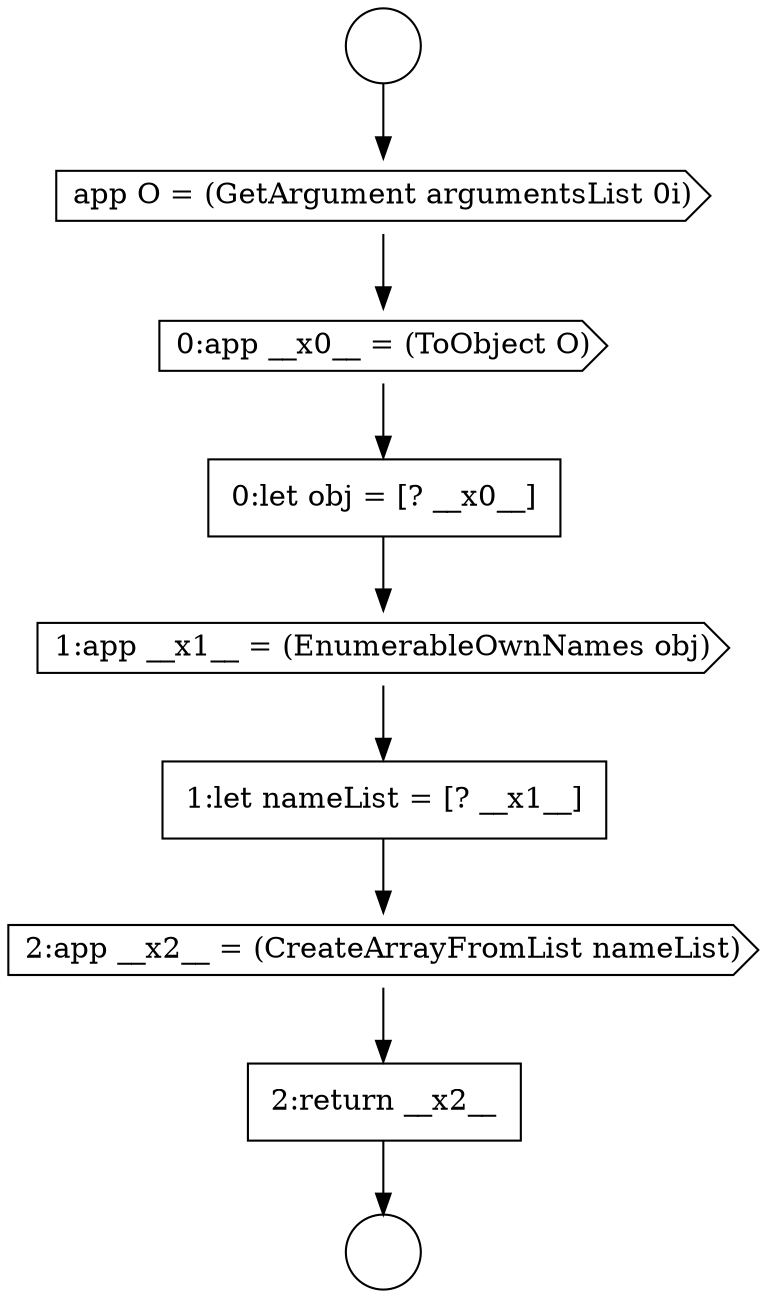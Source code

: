 digraph {
  node10431 [shape=circle label=" " color="black" fillcolor="white" style=filled]
  node10433 [shape=cds, label=<<font color="black">app O = (GetArgument argumentsList 0i)</font>> color="black" fillcolor="white" style=filled]
  node10437 [shape=none, margin=0, label=<<font color="black">
    <table border="0" cellborder="1" cellspacing="0" cellpadding="10">
      <tr><td align="left">1:let nameList = [? __x1__]</td></tr>
    </table>
  </font>> color="black" fillcolor="white" style=filled]
  node10434 [shape=cds, label=<<font color="black">0:app __x0__ = (ToObject O)</font>> color="black" fillcolor="white" style=filled]
  node10438 [shape=cds, label=<<font color="black">2:app __x2__ = (CreateArrayFromList nameList)</font>> color="black" fillcolor="white" style=filled]
  node10435 [shape=none, margin=0, label=<<font color="black">
    <table border="0" cellborder="1" cellspacing="0" cellpadding="10">
      <tr><td align="left">0:let obj = [? __x0__]</td></tr>
    </table>
  </font>> color="black" fillcolor="white" style=filled]
  node10439 [shape=none, margin=0, label=<<font color="black">
    <table border="0" cellborder="1" cellspacing="0" cellpadding="10">
      <tr><td align="left">2:return __x2__</td></tr>
    </table>
  </font>> color="black" fillcolor="white" style=filled]
  node10436 [shape=cds, label=<<font color="black">1:app __x1__ = (EnumerableOwnNames obj)</font>> color="black" fillcolor="white" style=filled]
  node10432 [shape=circle label=" " color="black" fillcolor="white" style=filled]
  node10438 -> node10439 [ color="black"]
  node10437 -> node10438 [ color="black"]
  node10431 -> node10433 [ color="black"]
  node10435 -> node10436 [ color="black"]
  node10434 -> node10435 [ color="black"]
  node10436 -> node10437 [ color="black"]
  node10439 -> node10432 [ color="black"]
  node10433 -> node10434 [ color="black"]
}
